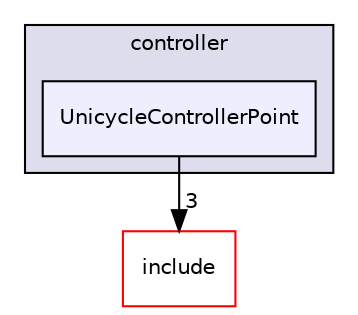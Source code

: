 digraph "/root/scrimmage/scrimmage/src/plugins/controller/UnicycleControllerPoint" {
  compound=true
  node [ fontsize="10", fontname="Helvetica"];
  edge [ labelfontsize="10", labelfontname="Helvetica"];
  subgraph clusterdir_c915aa27e6120cf8f6d19a96e78171a2 {
    graph [ bgcolor="#ddddee", pencolor="black", label="controller" fontname="Helvetica", fontsize="10", URL="dir_c915aa27e6120cf8f6d19a96e78171a2.html"]
  dir_3efb21d6727009f0cb198622befdb016 [shape=box, label="UnicycleControllerPoint", style="filled", fillcolor="#eeeeff", pencolor="black", URL="dir_3efb21d6727009f0cb198622befdb016.html"];
  }
  dir_d44c64559bbebec7f509842c48db8b23 [shape=box label="include" fillcolor="white" style="filled" color="red" URL="dir_d44c64559bbebec7f509842c48db8b23.html"];
  dir_3efb21d6727009f0cb198622befdb016->dir_d44c64559bbebec7f509842c48db8b23 [headlabel="3", labeldistance=1.5 headhref="dir_000217_000004.html"];
}
